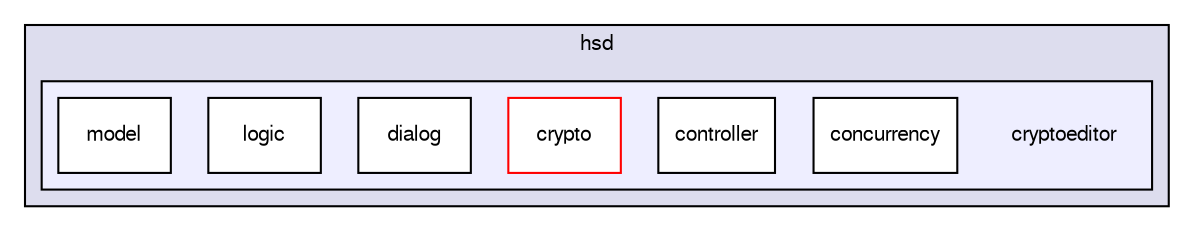 digraph "src/main/java/org/hsd/cryptoeditor" {
  bgcolor=transparent;
  compound=true
  node [ fontsize="10", fontname="FreeSans"];
  edge [ labelfontsize="10", labelfontname="FreeSans"];
  subgraph clusterdir_6bec1566bf614276f9e07f6b50ee4a04 {
    graph [ bgcolor="#ddddee", pencolor="black", label="hsd" fontname="FreeSans", fontsize="10", URL="dir_6bec1566bf614276f9e07f6b50ee4a04.html"]
  subgraph clusterdir_54960fc56f01806986d042fbc70fce4f {
    graph [ bgcolor="#eeeeff", pencolor="black", label="" URL="dir_54960fc56f01806986d042fbc70fce4f.html"];
    dir_54960fc56f01806986d042fbc70fce4f [shape=plaintext label="cryptoeditor"];
    dir_ac4bd4ff7f6405a988be0fb6811ad68e [shape=box label="concurrency" color="black" fillcolor="white" style="filled" URL="dir_ac4bd4ff7f6405a988be0fb6811ad68e.html"];
    dir_9482911ffc7960dce7a1188723755822 [shape=box label="controller" color="black" fillcolor="white" style="filled" URL="dir_9482911ffc7960dce7a1188723755822.html"];
    dir_072102887f7c4e4ca55165570d6f7cee [shape=box label="crypto" color="red" fillcolor="white" style="filled" URL="dir_072102887f7c4e4ca55165570d6f7cee.html"];
    dir_c5cdc99becca55dc36a55439255fef13 [shape=box label="dialog" color="black" fillcolor="white" style="filled" URL="dir_c5cdc99becca55dc36a55439255fef13.html"];
    dir_7abec475df2573e1a3174f75cd113d3f [shape=box label="logic" color="black" fillcolor="white" style="filled" URL="dir_7abec475df2573e1a3174f75cd113d3f.html"];
    dir_0d73fcb5224fdae0389598cc729b68e3 [shape=box label="model" color="black" fillcolor="white" style="filled" URL="dir_0d73fcb5224fdae0389598cc729b68e3.html"];
  }
  }
}
